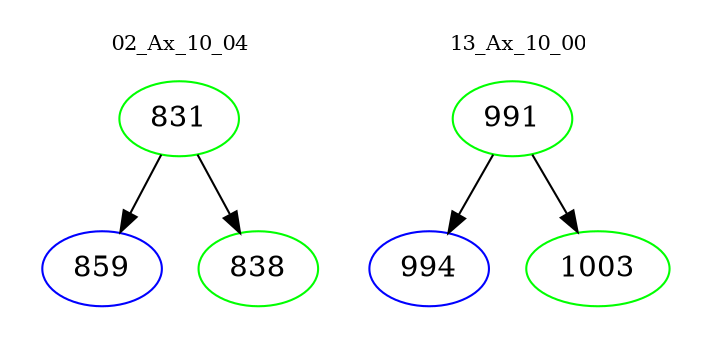 digraph{
subgraph cluster_0 {
color = white
label = "02_Ax_10_04";
fontsize=10;
T0_831 [label="831", color="green"]
T0_831 -> T0_859 [color="black"]
T0_859 [label="859", color="blue"]
T0_831 -> T0_838 [color="black"]
T0_838 [label="838", color="green"]
}
subgraph cluster_1 {
color = white
label = "13_Ax_10_00";
fontsize=10;
T1_991 [label="991", color="green"]
T1_991 -> T1_994 [color="black"]
T1_994 [label="994", color="blue"]
T1_991 -> T1_1003 [color="black"]
T1_1003 [label="1003", color="green"]
}
}
